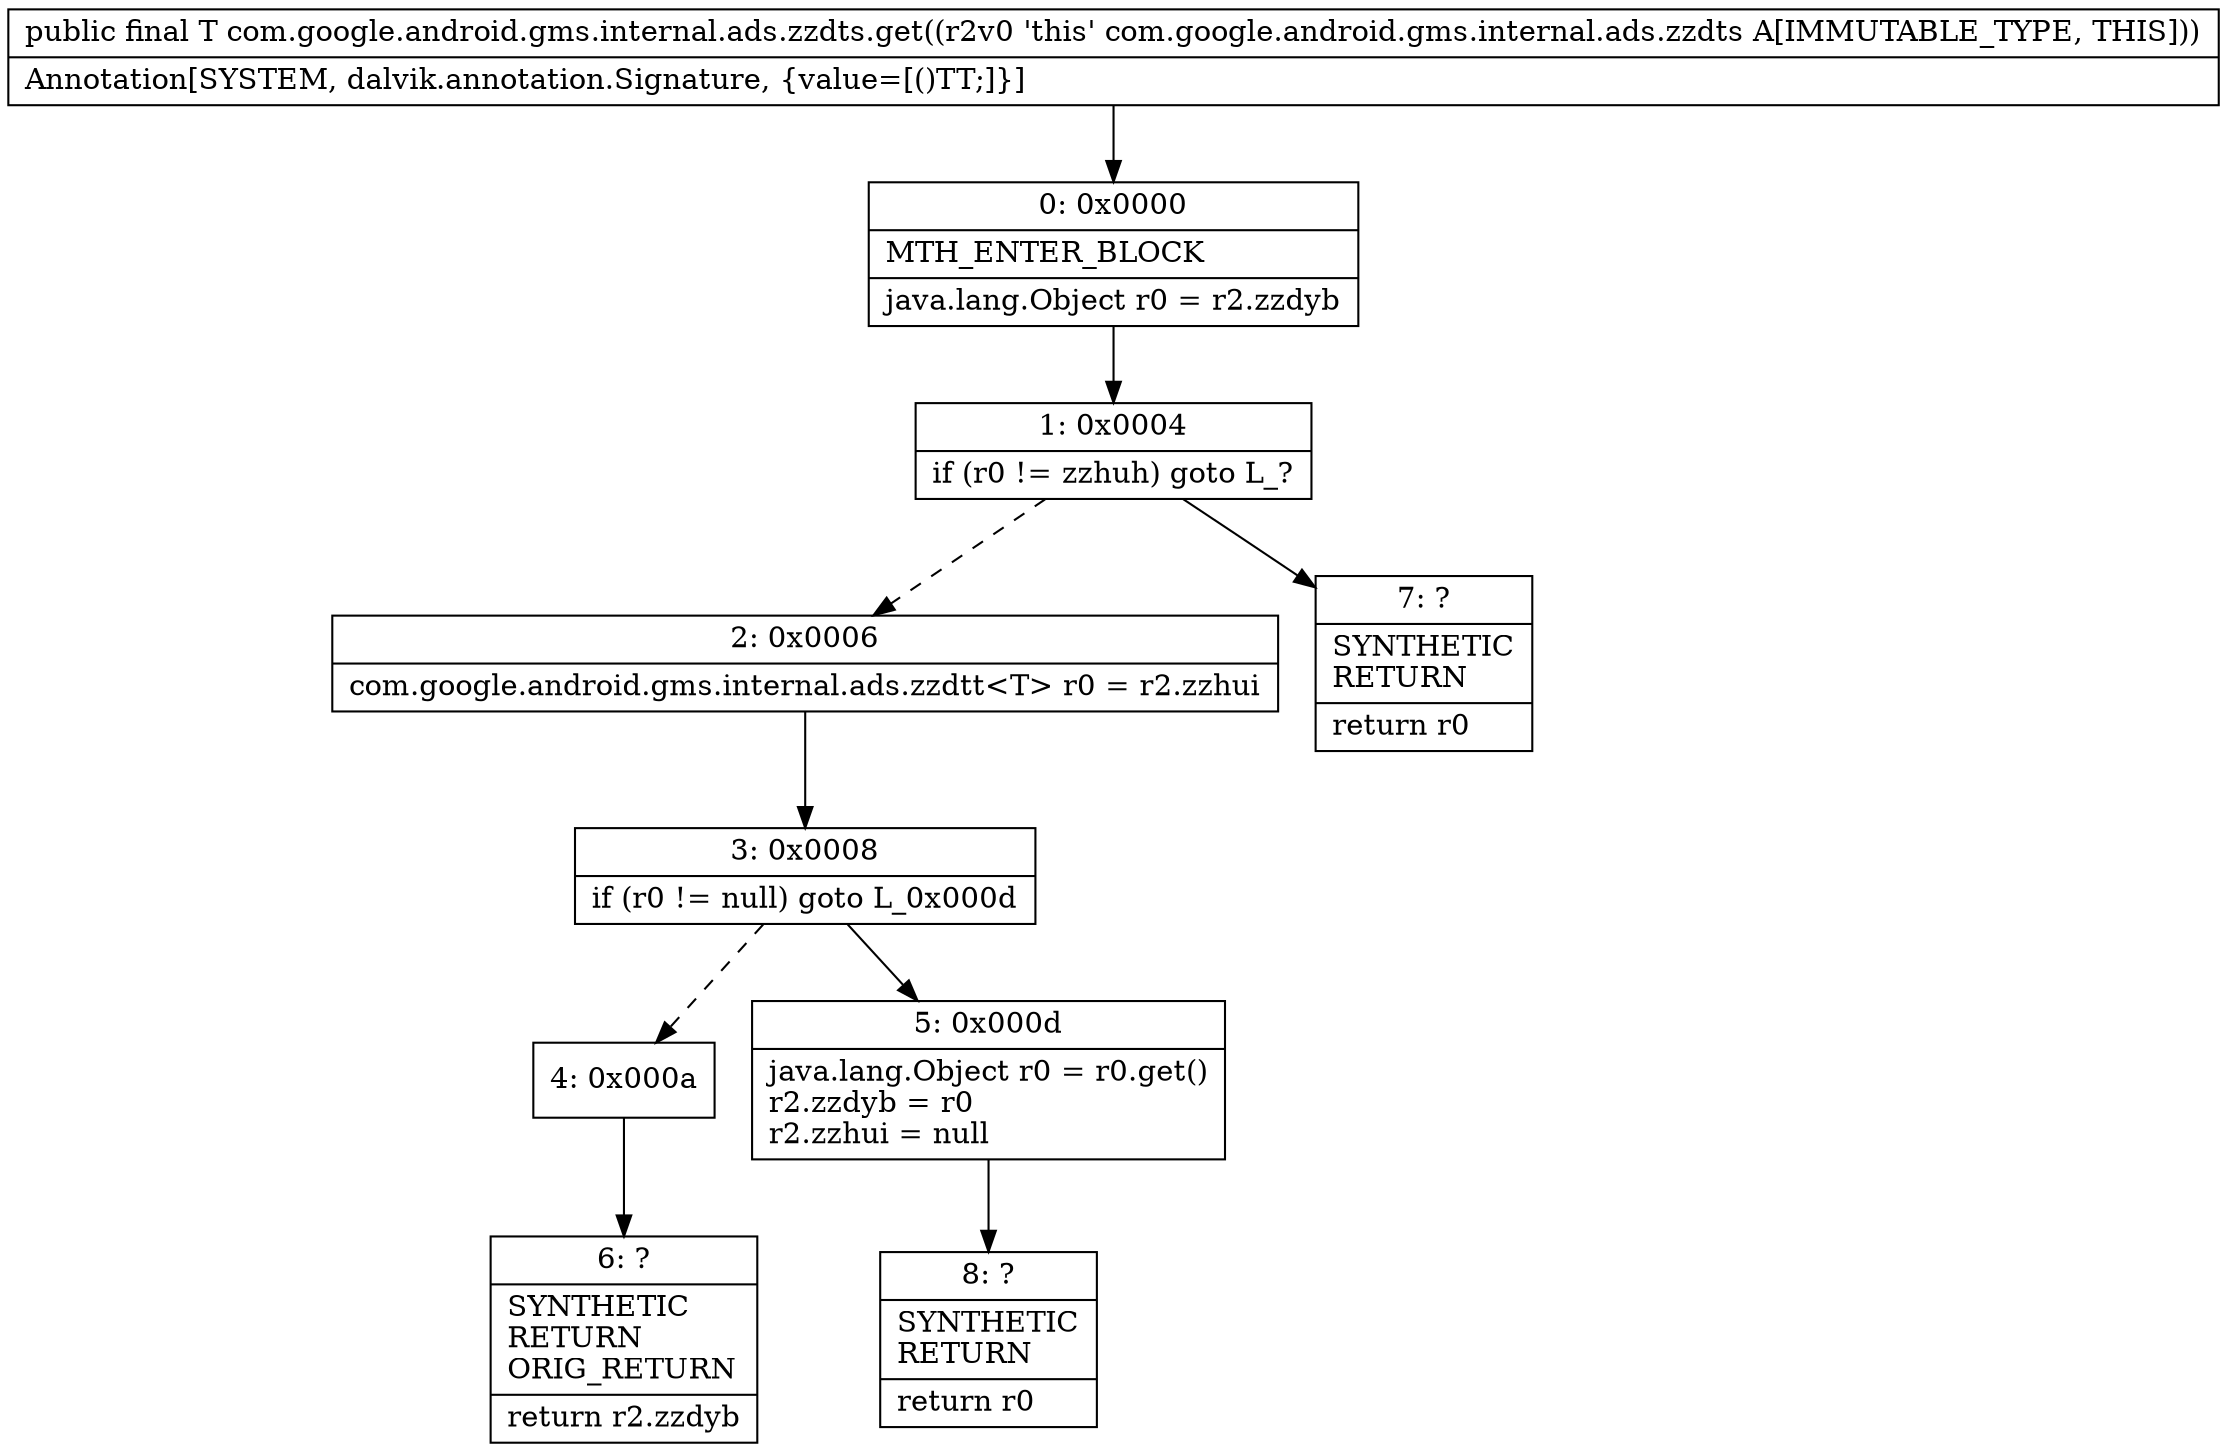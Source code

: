 digraph "CFG forcom.google.android.gms.internal.ads.zzdts.get()Ljava\/lang\/Object;" {
Node_0 [shape=record,label="{0\:\ 0x0000|MTH_ENTER_BLOCK\l|java.lang.Object r0 = r2.zzdyb\l}"];
Node_1 [shape=record,label="{1\:\ 0x0004|if (r0 != zzhuh) goto L_?\l}"];
Node_2 [shape=record,label="{2\:\ 0x0006|com.google.android.gms.internal.ads.zzdtt\<T\> r0 = r2.zzhui\l}"];
Node_3 [shape=record,label="{3\:\ 0x0008|if (r0 != null) goto L_0x000d\l}"];
Node_4 [shape=record,label="{4\:\ 0x000a}"];
Node_5 [shape=record,label="{5\:\ 0x000d|java.lang.Object r0 = r0.get()\lr2.zzdyb = r0\lr2.zzhui = null\l}"];
Node_6 [shape=record,label="{6\:\ ?|SYNTHETIC\lRETURN\lORIG_RETURN\l|return r2.zzdyb\l}"];
Node_7 [shape=record,label="{7\:\ ?|SYNTHETIC\lRETURN\l|return r0\l}"];
Node_8 [shape=record,label="{8\:\ ?|SYNTHETIC\lRETURN\l|return r0\l}"];
MethodNode[shape=record,label="{public final T com.google.android.gms.internal.ads.zzdts.get((r2v0 'this' com.google.android.gms.internal.ads.zzdts A[IMMUTABLE_TYPE, THIS]))  | Annotation[SYSTEM, dalvik.annotation.Signature, \{value=[()TT;]\}]\l}"];
MethodNode -> Node_0;
Node_0 -> Node_1;
Node_1 -> Node_2[style=dashed];
Node_1 -> Node_7;
Node_2 -> Node_3;
Node_3 -> Node_4[style=dashed];
Node_3 -> Node_5;
Node_4 -> Node_6;
Node_5 -> Node_8;
}

